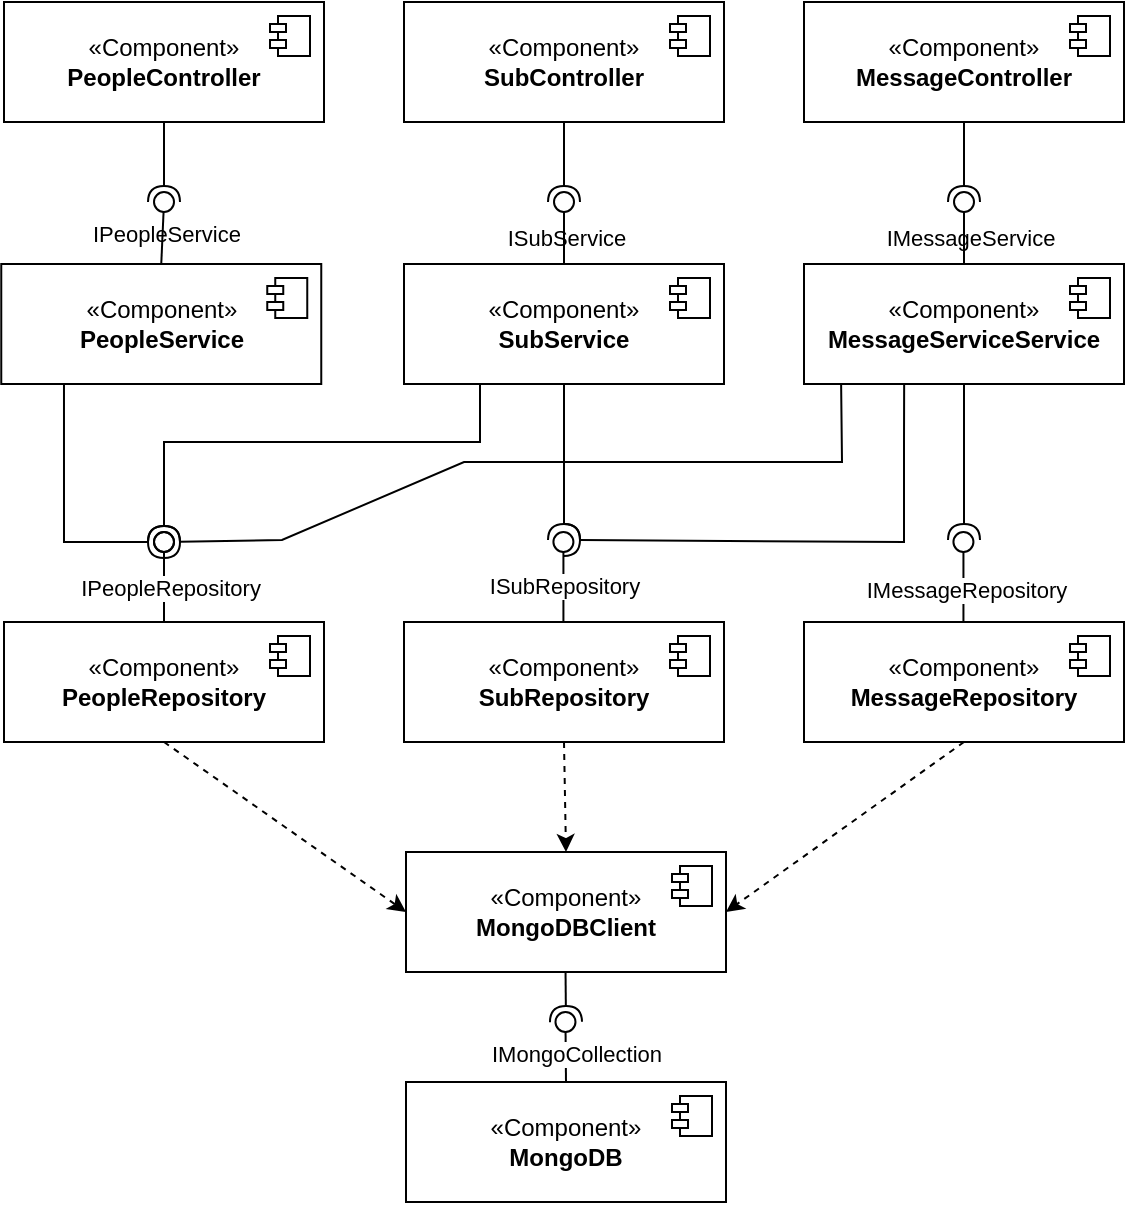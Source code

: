 <mxfile version="28.2.7">
  <diagram name="Сторінка-1" id="PTS4fxy6JY7w8A6RMsh9">
    <mxGraphModel dx="332" dy="141" grid="1" gridSize="10" guides="1" tooltips="1" connect="1" arrows="1" fold="1" page="1" pageScale="1" pageWidth="827" pageHeight="1169" math="0" shadow="0">
      <root>
        <mxCell id="0" />
        <mxCell id="1" parent="0" />
        <mxCell id="ZAKLsuPDgXlVBv0UBUCP-1" value="«Component»&lt;br&gt;&lt;b&gt;PeopleController&lt;/b&gt;" style="html=1;dropTarget=0;whiteSpace=wrap;" vertex="1" parent="1">
          <mxGeometry x="150" y="100" width="160" height="60" as="geometry" />
        </mxCell>
        <mxCell id="ZAKLsuPDgXlVBv0UBUCP-2" value="" style="shape=module;jettyWidth=8;jettyHeight=4;" vertex="1" parent="ZAKLsuPDgXlVBv0UBUCP-1">
          <mxGeometry x="1" width="20" height="20" relative="1" as="geometry">
            <mxPoint x="-27" y="7" as="offset" />
          </mxGeometry>
        </mxCell>
        <mxCell id="ZAKLsuPDgXlVBv0UBUCP-7" value="«Component»&lt;br&gt;&lt;b&gt;PeopleService&lt;/b&gt;" style="html=1;dropTarget=0;whiteSpace=wrap;" vertex="1" parent="1">
          <mxGeometry x="148.63" y="231" width="160" height="60" as="geometry" />
        </mxCell>
        <mxCell id="ZAKLsuPDgXlVBv0UBUCP-8" value="" style="shape=module;jettyWidth=8;jettyHeight=4;" vertex="1" parent="ZAKLsuPDgXlVBv0UBUCP-7">
          <mxGeometry x="1" width="20" height="20" relative="1" as="geometry">
            <mxPoint x="-27" y="7" as="offset" />
          </mxGeometry>
        </mxCell>
        <mxCell id="ZAKLsuPDgXlVBv0UBUCP-16" value="" style="rounded=0;orthogonalLoop=1;jettySize=auto;html=1;endArrow=halfCircle;endFill=0;endSize=6;strokeWidth=1;sketch=0;exitX=0.5;exitY=1;exitDx=0;exitDy=0;" edge="1" parent="1" source="ZAKLsuPDgXlVBv0UBUCP-1">
          <mxGeometry relative="1" as="geometry">
            <mxPoint x="240" y="195" as="sourcePoint" />
            <mxPoint x="230" y="200" as="targetPoint" />
          </mxGeometry>
        </mxCell>
        <mxCell id="ZAKLsuPDgXlVBv0UBUCP-19" value="IPeopleService" style="edgeLabel;html=1;align=center;verticalAlign=middle;resizable=0;points=[];" vertex="1" connectable="0" parent="ZAKLsuPDgXlVBv0UBUCP-16">
          <mxGeometry x="0.167" relative="1" as="geometry">
            <mxPoint x="1" y="32" as="offset" />
          </mxGeometry>
        </mxCell>
        <mxCell id="ZAKLsuPDgXlVBv0UBUCP-17" value="" style="rounded=0;orthogonalLoop=1;jettySize=auto;html=1;endArrow=oval;endFill=0;sketch=0;sourcePerimeterSpacing=0;targetPerimeterSpacing=0;endSize=10;exitX=0.5;exitY=0;exitDx=0;exitDy=0;" edge="1" parent="1" source="ZAKLsuPDgXlVBv0UBUCP-7">
          <mxGeometry relative="1" as="geometry">
            <mxPoint x="200" y="195" as="sourcePoint" />
            <mxPoint x="230" y="200" as="targetPoint" />
          </mxGeometry>
        </mxCell>
        <mxCell id="ZAKLsuPDgXlVBv0UBUCP-18" value="" style="ellipse;whiteSpace=wrap;html=1;align=center;aspect=fixed;fillColor=none;strokeColor=none;resizable=0;perimeter=centerPerimeter;rotatable=0;allowArrows=0;points=[];outlineConnect=1;" vertex="1" parent="1">
          <mxGeometry x="215" y="190" width="10" height="10" as="geometry" />
        </mxCell>
        <mxCell id="ZAKLsuPDgXlVBv0UBUCP-20" value="«Component»&lt;br&gt;&lt;b&gt;SubController&lt;/b&gt;" style="html=1;dropTarget=0;whiteSpace=wrap;" vertex="1" parent="1">
          <mxGeometry x="350" y="100" width="160" height="60" as="geometry" />
        </mxCell>
        <mxCell id="ZAKLsuPDgXlVBv0UBUCP-21" value="" style="shape=module;jettyWidth=8;jettyHeight=4;" vertex="1" parent="ZAKLsuPDgXlVBv0UBUCP-20">
          <mxGeometry x="1" width="20" height="20" relative="1" as="geometry">
            <mxPoint x="-27" y="7" as="offset" />
          </mxGeometry>
        </mxCell>
        <mxCell id="ZAKLsuPDgXlVBv0UBUCP-22" value="«Component»&lt;br&gt;&lt;b&gt;SubService&lt;/b&gt;" style="html=1;dropTarget=0;whiteSpace=wrap;" vertex="1" parent="1">
          <mxGeometry x="350" y="231" width="160" height="60" as="geometry" />
        </mxCell>
        <mxCell id="ZAKLsuPDgXlVBv0UBUCP-23" value="" style="shape=module;jettyWidth=8;jettyHeight=4;" vertex="1" parent="ZAKLsuPDgXlVBv0UBUCP-22">
          <mxGeometry x="1" width="20" height="20" relative="1" as="geometry">
            <mxPoint x="-27" y="7" as="offset" />
          </mxGeometry>
        </mxCell>
        <mxCell id="ZAKLsuPDgXlVBv0UBUCP-24" value="" style="rounded=0;orthogonalLoop=1;jettySize=auto;html=1;endArrow=halfCircle;endFill=0;endSize=6;strokeWidth=1;sketch=0;exitX=0.5;exitY=1;exitDx=0;exitDy=0;" edge="1" parent="1" source="ZAKLsuPDgXlVBv0UBUCP-20">
          <mxGeometry relative="1" as="geometry">
            <mxPoint x="440" y="195" as="sourcePoint" />
            <mxPoint x="430" y="200" as="targetPoint" />
          </mxGeometry>
        </mxCell>
        <mxCell id="ZAKLsuPDgXlVBv0UBUCP-25" value="ISubService" style="edgeLabel;html=1;align=center;verticalAlign=middle;resizable=0;points=[];" vertex="1" connectable="0" parent="ZAKLsuPDgXlVBv0UBUCP-24">
          <mxGeometry x="0.167" relative="1" as="geometry">
            <mxPoint x="1" y="34" as="offset" />
          </mxGeometry>
        </mxCell>
        <mxCell id="ZAKLsuPDgXlVBv0UBUCP-26" value="" style="rounded=0;orthogonalLoop=1;jettySize=auto;html=1;endArrow=oval;endFill=0;sketch=0;sourcePerimeterSpacing=0;targetPerimeterSpacing=0;endSize=10;exitX=0.5;exitY=0;exitDx=0;exitDy=0;" edge="1" parent="1" source="ZAKLsuPDgXlVBv0UBUCP-22">
          <mxGeometry relative="1" as="geometry">
            <mxPoint x="400" y="195" as="sourcePoint" />
            <mxPoint x="430" y="200" as="targetPoint" />
          </mxGeometry>
        </mxCell>
        <mxCell id="ZAKLsuPDgXlVBv0UBUCP-27" value="" style="ellipse;whiteSpace=wrap;html=1;align=center;aspect=fixed;fillColor=none;strokeColor=none;resizable=0;perimeter=centerPerimeter;rotatable=0;allowArrows=0;points=[];outlineConnect=1;" vertex="1" parent="1">
          <mxGeometry x="415" y="190" width="10" height="10" as="geometry" />
        </mxCell>
        <mxCell id="ZAKLsuPDgXlVBv0UBUCP-28" value="«Component»&lt;br&gt;&lt;b&gt;MessageController&lt;/b&gt;" style="html=1;dropTarget=0;whiteSpace=wrap;" vertex="1" parent="1">
          <mxGeometry x="550" y="100" width="160" height="60" as="geometry" />
        </mxCell>
        <mxCell id="ZAKLsuPDgXlVBv0UBUCP-29" value="" style="shape=module;jettyWidth=8;jettyHeight=4;" vertex="1" parent="ZAKLsuPDgXlVBv0UBUCP-28">
          <mxGeometry x="1" width="20" height="20" relative="1" as="geometry">
            <mxPoint x="-27" y="7" as="offset" />
          </mxGeometry>
        </mxCell>
        <mxCell id="ZAKLsuPDgXlVBv0UBUCP-30" value="«Component»&lt;br&gt;&lt;b&gt;MessageServiceService&lt;/b&gt;" style="html=1;dropTarget=0;whiteSpace=wrap;" vertex="1" parent="1">
          <mxGeometry x="550" y="231" width="160" height="60" as="geometry" />
        </mxCell>
        <mxCell id="ZAKLsuPDgXlVBv0UBUCP-31" value="" style="shape=module;jettyWidth=8;jettyHeight=4;" vertex="1" parent="ZAKLsuPDgXlVBv0UBUCP-30">
          <mxGeometry x="1" width="20" height="20" relative="1" as="geometry">
            <mxPoint x="-27" y="7" as="offset" />
          </mxGeometry>
        </mxCell>
        <mxCell id="ZAKLsuPDgXlVBv0UBUCP-32" value="" style="rounded=0;orthogonalLoop=1;jettySize=auto;html=1;endArrow=halfCircle;endFill=0;endSize=6;strokeWidth=1;sketch=0;exitX=0.5;exitY=1;exitDx=0;exitDy=0;" edge="1" parent="1" source="ZAKLsuPDgXlVBv0UBUCP-28">
          <mxGeometry relative="1" as="geometry">
            <mxPoint x="640" y="195" as="sourcePoint" />
            <mxPoint x="630" y="200" as="targetPoint" />
          </mxGeometry>
        </mxCell>
        <mxCell id="ZAKLsuPDgXlVBv0UBUCP-33" value="IMessageService" style="edgeLabel;html=1;align=center;verticalAlign=middle;resizable=0;points=[];" vertex="1" connectable="0" parent="ZAKLsuPDgXlVBv0UBUCP-32">
          <mxGeometry x="0.167" relative="1" as="geometry">
            <mxPoint x="3" y="34" as="offset" />
          </mxGeometry>
        </mxCell>
        <mxCell id="ZAKLsuPDgXlVBv0UBUCP-34" value="" style="rounded=0;orthogonalLoop=1;jettySize=auto;html=1;endArrow=oval;endFill=0;sketch=0;sourcePerimeterSpacing=0;targetPerimeterSpacing=0;endSize=10;exitX=0.5;exitY=0;exitDx=0;exitDy=0;" edge="1" parent="1" source="ZAKLsuPDgXlVBv0UBUCP-30">
          <mxGeometry relative="1" as="geometry">
            <mxPoint x="600" y="195" as="sourcePoint" />
            <mxPoint x="630" y="200" as="targetPoint" />
          </mxGeometry>
        </mxCell>
        <mxCell id="ZAKLsuPDgXlVBv0UBUCP-35" value="" style="ellipse;whiteSpace=wrap;html=1;align=center;aspect=fixed;fillColor=none;strokeColor=none;resizable=0;perimeter=centerPerimeter;rotatable=0;allowArrows=0;points=[];outlineConnect=1;" vertex="1" parent="1">
          <mxGeometry x="615" y="190" width="10" height="10" as="geometry" />
        </mxCell>
        <mxCell id="ZAKLsuPDgXlVBv0UBUCP-36" value="«Component»&lt;br&gt;&lt;b&gt;PeopleRepository&lt;/b&gt;" style="html=1;dropTarget=0;whiteSpace=wrap;" vertex="1" parent="1">
          <mxGeometry x="150" y="410" width="160" height="60" as="geometry" />
        </mxCell>
        <mxCell id="ZAKLsuPDgXlVBv0UBUCP-37" value="" style="shape=module;jettyWidth=8;jettyHeight=4;" vertex="1" parent="ZAKLsuPDgXlVBv0UBUCP-36">
          <mxGeometry x="1" width="20" height="20" relative="1" as="geometry">
            <mxPoint x="-27" y="7" as="offset" />
          </mxGeometry>
        </mxCell>
        <mxCell id="ZAKLsuPDgXlVBv0UBUCP-38" value="«Component»&lt;br&gt;&lt;b&gt;SubRepository&lt;/b&gt;" style="html=1;dropTarget=0;whiteSpace=wrap;" vertex="1" parent="1">
          <mxGeometry x="350" y="410" width="160" height="60" as="geometry" />
        </mxCell>
        <mxCell id="ZAKLsuPDgXlVBv0UBUCP-39" value="" style="shape=module;jettyWidth=8;jettyHeight=4;" vertex="1" parent="ZAKLsuPDgXlVBv0UBUCP-38">
          <mxGeometry x="1" width="20" height="20" relative="1" as="geometry">
            <mxPoint x="-27" y="7" as="offset" />
          </mxGeometry>
        </mxCell>
        <mxCell id="ZAKLsuPDgXlVBv0UBUCP-40" value="«Component»&lt;br&gt;&lt;b&gt;MessageRepository&lt;/b&gt;" style="html=1;dropTarget=0;whiteSpace=wrap;" vertex="1" parent="1">
          <mxGeometry x="550" y="410" width="160" height="60" as="geometry" />
        </mxCell>
        <mxCell id="ZAKLsuPDgXlVBv0UBUCP-41" value="" style="shape=module;jettyWidth=8;jettyHeight=4;" vertex="1" parent="ZAKLsuPDgXlVBv0UBUCP-40">
          <mxGeometry x="1" width="20" height="20" relative="1" as="geometry">
            <mxPoint x="-27" y="7" as="offset" />
          </mxGeometry>
        </mxCell>
        <mxCell id="ZAKLsuPDgXlVBv0UBUCP-42" value="" style="rounded=0;orthogonalLoop=1;jettySize=auto;html=1;endArrow=halfCircle;endFill=0;endSize=6;strokeWidth=1;sketch=0;exitX=0.196;exitY=1.003;exitDx=0;exitDy=0;exitPerimeter=0;" edge="1" parent="1" source="ZAKLsuPDgXlVBv0UBUCP-7">
          <mxGeometry relative="1" as="geometry">
            <mxPoint x="280" y="365" as="sourcePoint" />
            <mxPoint x="230" y="370" as="targetPoint" />
            <Array as="points">
              <mxPoint x="180" y="370" />
            </Array>
          </mxGeometry>
        </mxCell>
        <mxCell id="ZAKLsuPDgXlVBv0UBUCP-43" value="" style="rounded=0;orthogonalLoop=1;jettySize=auto;html=1;endArrow=oval;endFill=0;sketch=0;sourcePerimeterSpacing=0;targetPerimeterSpacing=0;endSize=10;exitX=0.5;exitY=0;exitDx=0;exitDy=0;" edge="1" parent="1" source="ZAKLsuPDgXlVBv0UBUCP-36">
          <mxGeometry relative="1" as="geometry">
            <mxPoint x="240" y="365" as="sourcePoint" />
            <mxPoint x="230" y="370" as="targetPoint" />
          </mxGeometry>
        </mxCell>
        <mxCell id="ZAKLsuPDgXlVBv0UBUCP-44" value="" style="ellipse;whiteSpace=wrap;html=1;align=center;aspect=fixed;fillColor=none;strokeColor=none;resizable=0;perimeter=centerPerimeter;rotatable=0;allowArrows=0;points=[];outlineConnect=1;" vertex="1" parent="1">
          <mxGeometry x="255" y="360" width="10" height="10" as="geometry" />
        </mxCell>
        <mxCell id="ZAKLsuPDgXlVBv0UBUCP-45" value="" style="rounded=0;orthogonalLoop=1;jettySize=auto;html=1;endArrow=oval;endFill=0;sketch=0;sourcePerimeterSpacing=0;targetPerimeterSpacing=0;endSize=10;exitX=0.5;exitY=0;exitDx=0;exitDy=0;" edge="1" parent="1">
          <mxGeometry relative="1" as="geometry">
            <mxPoint x="230" y="410" as="sourcePoint" />
            <mxPoint x="230" y="370" as="targetPoint" />
          </mxGeometry>
        </mxCell>
        <mxCell id="ZAKLsuPDgXlVBv0UBUCP-62" value="IPeopleRepository" style="edgeLabel;html=1;align=center;verticalAlign=middle;resizable=0;points=[];" vertex="1" connectable="0" parent="ZAKLsuPDgXlVBv0UBUCP-45">
          <mxGeometry x="-0.45" y="-1" relative="1" as="geometry">
            <mxPoint x="2" y="-6" as="offset" />
          </mxGeometry>
        </mxCell>
        <mxCell id="ZAKLsuPDgXlVBv0UBUCP-46" value="" style="rounded=0;orthogonalLoop=1;jettySize=auto;html=1;endArrow=oval;endFill=0;sketch=0;sourcePerimeterSpacing=0;targetPerimeterSpacing=0;endSize=10;exitX=0.5;exitY=0;exitDx=0;exitDy=0;" edge="1" parent="1">
          <mxGeometry relative="1" as="geometry">
            <mxPoint x="429.71" y="410" as="sourcePoint" />
            <mxPoint x="429.71" y="370" as="targetPoint" />
          </mxGeometry>
        </mxCell>
        <mxCell id="ZAKLsuPDgXlVBv0UBUCP-63" value="ISubRepository" style="edgeLabel;html=1;align=center;verticalAlign=middle;resizable=0;points=[];" vertex="1" connectable="0" parent="ZAKLsuPDgXlVBv0UBUCP-46">
          <mxGeometry x="-0.35" relative="1" as="geometry">
            <mxPoint y="-5" as="offset" />
          </mxGeometry>
        </mxCell>
        <mxCell id="ZAKLsuPDgXlVBv0UBUCP-47" value="" style="rounded=0;orthogonalLoop=1;jettySize=auto;html=1;endArrow=oval;endFill=0;sketch=0;sourcePerimeterSpacing=0;targetPerimeterSpacing=0;endSize=10;exitX=0.5;exitY=0;exitDx=0;exitDy=0;" edge="1" parent="1">
          <mxGeometry relative="1" as="geometry">
            <mxPoint x="629.72" y="410" as="sourcePoint" />
            <mxPoint x="629.72" y="370" as="targetPoint" />
          </mxGeometry>
        </mxCell>
        <mxCell id="ZAKLsuPDgXlVBv0UBUCP-64" value="IMessageRepository" style="edgeLabel;html=1;align=center;verticalAlign=middle;resizable=0;points=[];" vertex="1" connectable="0" parent="ZAKLsuPDgXlVBv0UBUCP-47">
          <mxGeometry x="-0.167" y="-1" relative="1" as="geometry">
            <mxPoint as="offset" />
          </mxGeometry>
        </mxCell>
        <mxCell id="ZAKLsuPDgXlVBv0UBUCP-48" value="" style="rounded=0;orthogonalLoop=1;jettySize=auto;html=1;endArrow=halfCircle;endFill=0;endSize=6;strokeWidth=1;sketch=0;exitX=0.25;exitY=1;exitDx=0;exitDy=0;" edge="1" parent="1">
          <mxGeometry relative="1" as="geometry">
            <mxPoint x="388" y="291.0" as="sourcePoint" />
            <mxPoint x="230" y="370" as="targetPoint" />
            <Array as="points">
              <mxPoint x="388" y="320" />
              <mxPoint x="308" y="320" />
              <mxPoint x="230" y="320" />
            </Array>
          </mxGeometry>
        </mxCell>
        <mxCell id="ZAKLsuPDgXlVBv0UBUCP-53" value="" style="rounded=0;orthogonalLoop=1;jettySize=auto;html=1;endArrow=halfCircle;endFill=0;endSize=6;strokeWidth=1;sketch=0;fontSize=12;curved=1;exitX=0.5;exitY=1;exitDx=0;exitDy=0;" edge="1" parent="1" source="ZAKLsuPDgXlVBv0UBUCP-22">
          <mxGeometry relative="1" as="geometry">
            <mxPoint x="430" y="295" as="sourcePoint" />
            <mxPoint x="430" y="369" as="targetPoint" />
          </mxGeometry>
        </mxCell>
        <mxCell id="ZAKLsuPDgXlVBv0UBUCP-54" value="" style="ellipse;whiteSpace=wrap;html=1;align=center;aspect=fixed;fillColor=none;strokeColor=none;resizable=0;perimeter=centerPerimeter;rotatable=0;allowArrows=0;points=[];outlineConnect=1;" vertex="1" parent="1">
          <mxGeometry x="430" y="364" width="10" height="10" as="geometry" />
        </mxCell>
        <mxCell id="ZAKLsuPDgXlVBv0UBUCP-56" value="" style="ellipse;whiteSpace=wrap;html=1;align=center;aspect=fixed;fillColor=none;strokeColor=none;resizable=0;perimeter=centerPerimeter;rotatable=0;allowArrows=0;points=[];outlineConnect=1;" vertex="1" parent="1">
          <mxGeometry x="530" y="330" width="10" height="10" as="geometry" />
        </mxCell>
        <mxCell id="ZAKLsuPDgXlVBv0UBUCP-57" value="" style="rounded=0;orthogonalLoop=1;jettySize=auto;html=1;endArrow=halfCircle;endFill=0;endSize=6;strokeWidth=1;sketch=0;exitX=0.116;exitY=0.998;exitDx=0;exitDy=0;exitPerimeter=0;" edge="1" parent="1" source="ZAKLsuPDgXlVBv0UBUCP-30">
          <mxGeometry relative="1" as="geometry">
            <mxPoint x="538" y="310" as="sourcePoint" />
            <mxPoint x="230" y="370" as="targetPoint" />
            <Array as="points">
              <mxPoint x="569" y="330" />
              <mxPoint x="460" y="330" />
              <mxPoint x="380" y="330" />
              <mxPoint x="289" y="369" />
            </Array>
          </mxGeometry>
        </mxCell>
        <mxCell id="ZAKLsuPDgXlVBv0UBUCP-59" value="" style="rounded=0;orthogonalLoop=1;jettySize=auto;html=1;endArrow=halfCircle;endFill=0;endSize=6;strokeWidth=1;sketch=0;exitX=0.313;exitY=0.995;exitDx=0;exitDy=0;exitPerimeter=0;" edge="1" parent="1">
          <mxGeometry relative="1" as="geometry">
            <mxPoint x="600.08" y="290.7" as="sourcePoint" />
            <mxPoint x="430" y="369" as="targetPoint" />
            <Array as="points">
              <mxPoint x="600" y="320" />
              <mxPoint x="600" y="330" />
              <mxPoint x="600" y="370" />
            </Array>
          </mxGeometry>
        </mxCell>
        <mxCell id="ZAKLsuPDgXlVBv0UBUCP-60" value="" style="rounded=0;orthogonalLoop=1;jettySize=auto;html=1;endArrow=halfCircle;endFill=0;endSize=6;strokeWidth=1;sketch=0;fontSize=12;curved=1;exitX=0.5;exitY=1;exitDx=0;exitDy=0;" edge="1" target="ZAKLsuPDgXlVBv0UBUCP-61" parent="1" source="ZAKLsuPDgXlVBv0UBUCP-30">
          <mxGeometry relative="1" as="geometry">
            <mxPoint x="650" y="369" as="sourcePoint" />
          </mxGeometry>
        </mxCell>
        <mxCell id="ZAKLsuPDgXlVBv0UBUCP-61" value="" style="ellipse;whiteSpace=wrap;html=1;align=center;aspect=fixed;fillColor=none;strokeColor=none;resizable=0;perimeter=centerPerimeter;rotatable=0;allowArrows=0;points=[];outlineConnect=1;" vertex="1" parent="1">
          <mxGeometry x="625" y="364" width="10" height="10" as="geometry" />
        </mxCell>
        <mxCell id="ZAKLsuPDgXlVBv0UBUCP-65" value="«Component»&lt;br&gt;&lt;b&gt;MongoDBClient&lt;/b&gt;" style="html=1;dropTarget=0;whiteSpace=wrap;" vertex="1" parent="1">
          <mxGeometry x="351" y="525" width="160" height="60" as="geometry" />
        </mxCell>
        <mxCell id="ZAKLsuPDgXlVBv0UBUCP-66" value="" style="shape=module;jettyWidth=8;jettyHeight=4;" vertex="1" parent="ZAKLsuPDgXlVBv0UBUCP-65">
          <mxGeometry x="1" width="20" height="20" relative="1" as="geometry">
            <mxPoint x="-27" y="7" as="offset" />
          </mxGeometry>
        </mxCell>
        <mxCell id="ZAKLsuPDgXlVBv0UBUCP-69" value="" style="endArrow=classic;html=1;rounded=0;dashed=1;entryX=0;entryY=0.5;entryDx=0;entryDy=0;exitX=0.5;exitY=1;exitDx=0;exitDy=0;" edge="1" parent="1" source="ZAKLsuPDgXlVBv0UBUCP-36" target="ZAKLsuPDgXlVBv0UBUCP-65">
          <mxGeometry width="50" height="50" relative="1" as="geometry">
            <mxPoint x="260" y="570" as="sourcePoint" />
            <mxPoint x="310" y="520" as="targetPoint" />
          </mxGeometry>
        </mxCell>
        <mxCell id="ZAKLsuPDgXlVBv0UBUCP-70" value="" style="endArrow=classic;html=1;rounded=0;dashed=1;entryX=0.5;entryY=0;entryDx=0;entryDy=0;exitX=0.5;exitY=1;exitDx=0;exitDy=0;" edge="1" parent="1" source="ZAKLsuPDgXlVBv0UBUCP-38" target="ZAKLsuPDgXlVBv0UBUCP-65">
          <mxGeometry width="50" height="50" relative="1" as="geometry">
            <mxPoint x="270" y="570" as="sourcePoint" />
            <mxPoint x="390" y="650" as="targetPoint" />
          </mxGeometry>
        </mxCell>
        <mxCell id="ZAKLsuPDgXlVBv0UBUCP-71" value="" style="endArrow=classic;html=1;rounded=0;dashed=1;entryX=1;entryY=0.5;entryDx=0;entryDy=0;exitX=0.5;exitY=1;exitDx=0;exitDy=0;" edge="1" parent="1" source="ZAKLsuPDgXlVBv0UBUCP-40" target="ZAKLsuPDgXlVBv0UBUCP-65">
          <mxGeometry width="50" height="50" relative="1" as="geometry">
            <mxPoint x="550" y="540" as="sourcePoint" />
            <mxPoint x="670" y="620" as="targetPoint" />
          </mxGeometry>
        </mxCell>
        <mxCell id="ZAKLsuPDgXlVBv0UBUCP-72" value="«Component»&lt;br&gt;&lt;b&gt;MongoDB&lt;/b&gt;" style="html=1;dropTarget=0;whiteSpace=wrap;" vertex="1" parent="1">
          <mxGeometry x="351" y="640" width="160" height="60" as="geometry" />
        </mxCell>
        <mxCell id="ZAKLsuPDgXlVBv0UBUCP-73" value="" style="shape=module;jettyWidth=8;jettyHeight=4;" vertex="1" parent="ZAKLsuPDgXlVBv0UBUCP-72">
          <mxGeometry x="1" width="20" height="20" relative="1" as="geometry">
            <mxPoint x="-27" y="7" as="offset" />
          </mxGeometry>
        </mxCell>
        <mxCell id="ZAKLsuPDgXlVBv0UBUCP-77" value="" style="rounded=0;orthogonalLoop=1;jettySize=auto;html=1;endArrow=halfCircle;endFill=0;endSize=6;strokeWidth=1;sketch=0;fontSize=12;curved=1;exitX=0.5;exitY=1;exitDx=0;exitDy=0;" edge="1" parent="1">
          <mxGeometry relative="1" as="geometry">
            <mxPoint x="430.77" y="585" as="sourcePoint" />
            <mxPoint x="431" y="610" as="targetPoint" />
          </mxGeometry>
        </mxCell>
        <mxCell id="ZAKLsuPDgXlVBv0UBUCP-78" value="" style="ellipse;whiteSpace=wrap;html=1;align=center;aspect=fixed;fillColor=none;strokeColor=none;resizable=0;perimeter=centerPerimeter;rotatable=0;allowArrows=0;points=[];outlineConnect=1;" vertex="1" parent="1">
          <mxGeometry x="620" y="370" width="10" height="10" as="geometry" />
        </mxCell>
        <mxCell id="ZAKLsuPDgXlVBv0UBUCP-82" value="" style="ellipse;whiteSpace=wrap;html=1;align=center;aspect=fixed;fillColor=none;strokeColor=none;resizable=0;perimeter=centerPerimeter;rotatable=0;allowArrows=0;points=[];outlineConnect=1;" vertex="1" parent="1">
          <mxGeometry x="630" y="370" width="10" height="10" as="geometry" />
        </mxCell>
        <mxCell id="ZAKLsuPDgXlVBv0UBUCP-83" value="" style="rounded=0;orthogonalLoop=1;jettySize=auto;html=1;endArrow=oval;endFill=0;sketch=0;sourcePerimeterSpacing=0;targetPerimeterSpacing=0;endSize=10;exitX=0.5;exitY=0;exitDx=0;exitDy=0;" edge="1" parent="1" source="ZAKLsuPDgXlVBv0UBUCP-72">
          <mxGeometry relative="1" as="geometry">
            <mxPoint x="430" y="640" as="sourcePoint" />
            <mxPoint x="430.74" y="610" as="targetPoint" />
          </mxGeometry>
        </mxCell>
        <mxCell id="ZAKLsuPDgXlVBv0UBUCP-84" value="IMongoCollection" style="edgeLabel;html=1;align=center;verticalAlign=middle;resizable=0;points=[];" vertex="1" connectable="0" parent="ZAKLsuPDgXlVBv0UBUCP-83">
          <mxGeometry x="-0.167" y="-1" relative="1" as="geometry">
            <mxPoint x="4" y="-2" as="offset" />
          </mxGeometry>
        </mxCell>
      </root>
    </mxGraphModel>
  </diagram>
</mxfile>
